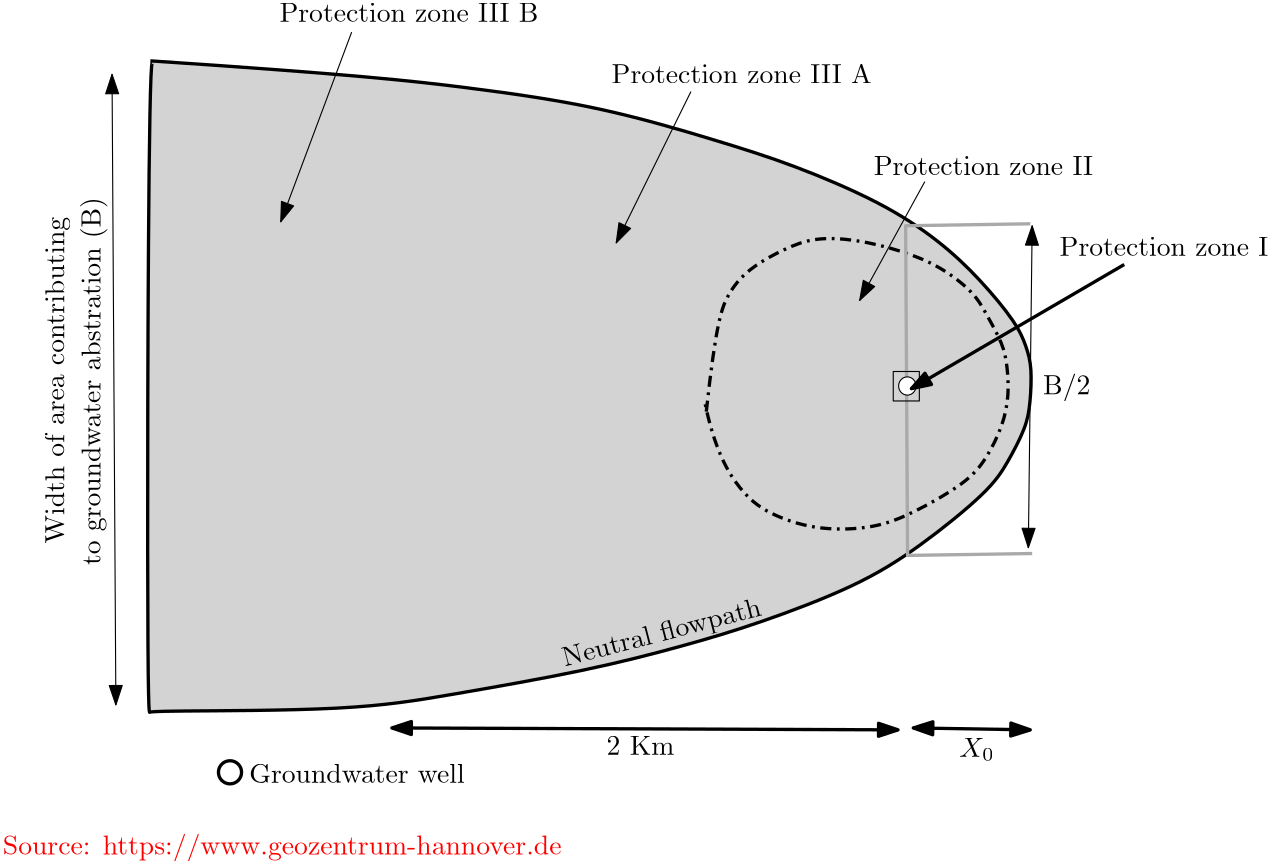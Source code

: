 <?xml version="1.0"?>
<!DOCTYPE ipe SYSTEM "ipe.dtd">
<ipe version="70206" creator="Ipe 7.2.9">
<info created="D:20201201164420" modified="D:20201201170203"/>
<ipestyle name="basic">
<symbol name="arrow/arc(spx)">
<path stroke="sym-stroke" fill="sym-stroke" pen="sym-pen">
0 0 m
-1 0.333 l
-1 -0.333 l
h
</path>
</symbol>
<symbol name="arrow/farc(spx)">
<path stroke="sym-stroke" fill="white" pen="sym-pen">
0 0 m
-1 0.333 l
-1 -0.333 l
h
</path>
</symbol>
<symbol name="arrow/ptarc(spx)">
<path stroke="sym-stroke" fill="sym-stroke" pen="sym-pen">
0 0 m
-1 0.333 l
-0.8 0 l
-1 -0.333 l
h
</path>
</symbol>
<symbol name="arrow/fptarc(spx)">
<path stroke="sym-stroke" fill="white" pen="sym-pen">
0 0 m
-1 0.333 l
-0.8 0 l
-1 -0.333 l
h
</path>
</symbol>
<symbol name="mark/circle(sx)" transformations="translations">
<path fill="sym-stroke">
0.6 0 0 0.6 0 0 e
0.4 0 0 0.4 0 0 e
</path>
</symbol>
<symbol name="mark/disk(sx)" transformations="translations">
<path fill="sym-stroke">
0.6 0 0 0.6 0 0 e
</path>
</symbol>
<symbol name="mark/fdisk(sfx)" transformations="translations">
<group>
<path fill="sym-fill">
0.5 0 0 0.5 0 0 e
</path>
<path fill="sym-stroke" fillrule="eofill">
0.6 0 0 0.6 0 0 e
0.4 0 0 0.4 0 0 e
</path>
</group>
</symbol>
<symbol name="mark/box(sx)" transformations="translations">
<path fill="sym-stroke" fillrule="eofill">
-0.6 -0.6 m
0.6 -0.6 l
0.6 0.6 l
-0.6 0.6 l
h
-0.4 -0.4 m
0.4 -0.4 l
0.4 0.4 l
-0.4 0.4 l
h
</path>
</symbol>
<symbol name="mark/square(sx)" transformations="translations">
<path fill="sym-stroke">
-0.6 -0.6 m
0.6 -0.6 l
0.6 0.6 l
-0.6 0.6 l
h
</path>
</symbol>
<symbol name="mark/fsquare(sfx)" transformations="translations">
<group>
<path fill="sym-fill">
-0.5 -0.5 m
0.5 -0.5 l
0.5 0.5 l
-0.5 0.5 l
h
</path>
<path fill="sym-stroke" fillrule="eofill">
-0.6 -0.6 m
0.6 -0.6 l
0.6 0.6 l
-0.6 0.6 l
h
-0.4 -0.4 m
0.4 -0.4 l
0.4 0.4 l
-0.4 0.4 l
h
</path>
</group>
</symbol>
<symbol name="mark/cross(sx)" transformations="translations">
<group>
<path fill="sym-stroke">
-0.43 -0.57 m
0.57 0.43 l
0.43 0.57 l
-0.57 -0.43 l
h
</path>
<path fill="sym-stroke">
-0.43 0.57 m
0.57 -0.43 l
0.43 -0.57 l
-0.57 0.43 l
h
</path>
</group>
</symbol>
<symbol name="arrow/fnormal(spx)">
<path stroke="sym-stroke" fill="white" pen="sym-pen">
0 0 m
-1 0.333 l
-1 -0.333 l
h
</path>
</symbol>
<symbol name="arrow/pointed(spx)">
<path stroke="sym-stroke" fill="sym-stroke" pen="sym-pen">
0 0 m
-1 0.333 l
-0.8 0 l
-1 -0.333 l
h
</path>
</symbol>
<symbol name="arrow/fpointed(spx)">
<path stroke="sym-stroke" fill="white" pen="sym-pen">
0 0 m
-1 0.333 l
-0.8 0 l
-1 -0.333 l
h
</path>
</symbol>
<symbol name="arrow/linear(spx)">
<path stroke="sym-stroke" pen="sym-pen">
-1 0.333 m
0 0 l
-1 -0.333 l
</path>
</symbol>
<symbol name="arrow/fdouble(spx)">
<path stroke="sym-stroke" fill="white" pen="sym-pen">
0 0 m
-1 0.333 l
-1 -0.333 l
h
-1 0 m
-2 0.333 l
-2 -0.333 l
h
</path>
</symbol>
<symbol name="arrow/double(spx)">
<path stroke="sym-stroke" fill="sym-stroke" pen="sym-pen">
0 0 m
-1 0.333 l
-1 -0.333 l
h
-1 0 m
-2 0.333 l
-2 -0.333 l
h
</path>
</symbol>
<pen name="heavier" value="0.8"/>
<pen name="fat" value="1.2"/>
<pen name="ultrafat" value="2"/>
<symbolsize name="large" value="5"/>
<symbolsize name="small" value="2"/>
<symbolsize name="tiny" value="1.1"/>
<arrowsize name="large" value="10"/>
<arrowsize name="small" value="5"/>
<arrowsize name="tiny" value="3"/>
<color name="red" value="1 0 0"/>
<color name="green" value="0 1 0"/>
<color name="blue" value="0 0 1"/>
<color name="yellow" value="1 1 0"/>
<color name="orange" value="1 0.647 0"/>
<color name="gold" value="1 0.843 0"/>
<color name="purple" value="0.627 0.125 0.941"/>
<color name="gray" value="0.745"/>
<color name="brown" value="0.647 0.165 0.165"/>
<color name="navy" value="0 0 0.502"/>
<color name="pink" value="1 0.753 0.796"/>
<color name="seagreen" value="0.18 0.545 0.341"/>
<color name="turquoise" value="0.251 0.878 0.816"/>
<color name="violet" value="0.933 0.51 0.933"/>
<color name="darkblue" value="0 0 0.545"/>
<color name="darkcyan" value="0 0.545 0.545"/>
<color name="darkgray" value="0.663"/>
<color name="darkgreen" value="0 0.392 0"/>
<color name="darkmagenta" value="0.545 0 0.545"/>
<color name="darkorange" value="1 0.549 0"/>
<color name="darkred" value="0.545 0 0"/>
<color name="lightblue" value="0.678 0.847 0.902"/>
<color name="lightcyan" value="0.878 1 1"/>
<color name="lightgray" value="0.827"/>
<color name="lightgreen" value="0.565 0.933 0.565"/>
<color name="lightyellow" value="1 1 0.878"/>
<dashstyle name="dashed" value="[4] 0"/>
<dashstyle name="dotted" value="[1 3] 0"/>
<dashstyle name="dash dotted" value="[4 2 1 2] 0"/>
<dashstyle name="dash dot dotted" value="[4 2 1 2 1 2] 0"/>
<textsize name="large" value="\large"/>
<textsize name="Large" value="\Large"/>
<textsize name="LARGE" value="\LARGE"/>
<textsize name="huge" value="\huge"/>
<textsize name="Huge" value="\Huge"/>
<textsize name="small" value="\small"/>
<textsize name="footnote" value="\footnotesize"/>
<textsize name="tiny" value="\tiny"/>
<textstyle name="center" begin="\begin{center}" end="\end{center}"/>
<textstyle name="itemize" begin="\begin{itemize}" end="\end{itemize}"/>
<textstyle name="item" begin="\begin{itemize}\item{}" end="\end{itemize}"/>
<gridsize name="4 pts" value="4"/>
<gridsize name="8 pts (~3 mm)" value="8"/>
<gridsize name="16 pts (~6 mm)" value="16"/>
<gridsize name="32 pts (~12 mm)" value="32"/>
<gridsize name="10 pts (~3.5 mm)" value="10"/>
<gridsize name="20 pts (~7 mm)" value="20"/>
<gridsize name="14 pts (~5 mm)" value="14"/>
<gridsize name="28 pts (~10 mm)" value="28"/>
<gridsize name="56 pts (~20 mm)" value="56"/>
<anglesize name="90 deg" value="90"/>
<anglesize name="60 deg" value="60"/>
<anglesize name="45 deg" value="45"/>
<anglesize name="30 deg" value="30"/>
<anglesize name="22.5 deg" value="22.5"/>
<opacity name="10%" value="0.1"/>
<opacity name="30%" value="0.3"/>
<opacity name="50%" value="0.5"/>
<opacity name="75%" value="0.75"/>
<tiling name="falling" angle="-60" step="4" width="1"/>
<tiling name="rising" angle="30" step="4" width="1"/>
</ipestyle>
<page>
<layer name="alpha"/>
<view layers="alpha" active="alpha"/>
<path layer="alpha" stroke="black" fill="lightgray" pen="fat">
92.5426 817.776 m
165.002 812.946
209.168 808.115
255.404 801.214
297.5 788.793
323.724 780.512
356.158 766.71
376.861 752.908
391.353 739.106
404.464 723.234
407.915 714.953
409.985 707.362
409.295 694.25
407.915 685.969
401.014 672.857
394.803 663.196
369.27 642.493
347.187 628.691
310.612 614.889
285.078 607.298
250.574 598.327
199.507 589.356
166.382 583.835
92.5426 583.835
92.5426 583.145
91.1624 583.145
91.8525 817.776
93.2327 817.086 c
</path>
<path stroke="black" dash="dash dotted" pen="fat">
292.669 691.49 m
296.12 723.234
300.26 734.965
309.232 743.937
320.963 750.147
331.315 754.288
346.497 753.598
363.059 749.457
376.861 743.937
389.282 734.275
393.423 726.684
399.634 715.643
401.014 708.052
401.704 697.7
399.634 686.659
393.423 674.237
386.522 665.956
367.199 654.915
353.397 649.394
333.385 648.704
317.513 653.535
305.091 661.126
295.43 678.378
291.979 695.63 c
</path>
<path stroke="black" arrow="normal/normal" rarrow="normal/normal">
408.605 642.493 m
409.985 758.429 l
</path>
<path stroke="black" arrow="normal/normal">
371.34 774.301 m
347.877 731.515 l
</path>
<path stroke="black" arrow="normal/normal">
287.149 806.735 m
260.235 752.218 l
</path>
<path stroke="black" arrow="normal/normal">
165.002 828.128 m
139.469 759.809 l
</path>
<path stroke="black" arrow="normal/normal" rarrow="normal/normal">
78.7408 812.946 m
80.121 585.906 l
</path>
<path stroke="black" pen="fat" arrow="normal/normal" rarrow="normal/normal">
179.494 577.624 m
361.679 576.934 l
</path>
<path stroke="black" pen="fat" arrow="normal/normal" rarrow="normal/normal">
367.199 577.624 m
409.295 576.934 l
</path>
<path stroke="darkgray" pen="fat">
409.295 759.119 m
364.439 758.429 l
365.129 639.733 l
409.985 640.423 l
</path>
<path stroke="black">
359.976 705.949 m
359.976 695.332 l
369.368 695.332 l
369.368 705.949 l
h
</path>
<path matrix="0.929806 0 0 0.97418 26.5435 17.7799" stroke="black" fill="white">
3.36725 0 0 3.36725 364.059 701.049 e
</path>
<text matrix="0.968089 0.250605 -0.250605 0.968089 -38.9579 -91.1928" pos="444.91 598.556" stroke="black" type="label" width="73.641" height="6.926" depth="1.93" valign="baseline">Neutral flowpath</text>
<text matrix="1 0 0 1 -358.158 228.421" transformations="translations" pos="497.178 603.456" stroke="black" type="label" width="93.289" height="6.808" depth="0" valign="baseline">Protection zone III B</text>
<text matrix="1 0 0 1 -238.596 206.219" transformations="translations" pos="497.178 603.456" stroke="black" type="label" width="93.704" height="6.808" depth="0" valign="baseline">Protection zone III A</text>
<text matrix="1 0 0 1 -144.217 173.229" transformations="translations" pos="497.178 603.456" stroke="black" type="label" width="79.037" height="6.808" depth="0" valign="baseline">Protection zone II</text>
<text matrix="1 0 0 1 -77.3268 144.127" transformations="translations" pos="497.178 603.456" stroke="black" type="label" width="75.163" height="6.808" depth="0" valign="baseline">Protection zone I</text>
<text matrix="1 0 0 1 260.165 11.0415" transformations="translations" pos="153.765 686.757" stroke="black" type="label" width="17.02" height="7.473" depth="2.49" valign="baseline">B/2</text>
<text matrix="0 1 -1 0 720.143 574.413" pos="69.6471 658.582" stroke="black" type="label" width="120.991" height="6.926" depth="1.93" valign="baseline">Width of area contributing </text>
<text matrix="0 1 -1 0 698.084 564.18" pos="72.0971 623.465" stroke="black" type="label" width="132.559" height="7.473" depth="2.49" valign="baseline">to groundwater abstration (B)</text>
<text matrix="1 0 0 1 -140.779 12.4217" transformations="translations" pos="268.916 545.472" stroke="black" type="label" width="77.612" height="6.918" depth="0" valign="baseline">Groundwater well</text>
<path matrix="1 0 0 1 -287.768 38.6452" stroke="black" fill="white" pen="fat">
4.16425 0 0 4.16425 408.976 523.013 e
</path>
<text matrix="1 0 0 1 206.338 60.7281" transformations="translations" pos="177.424 506.545" stroke="black" type="label" width="12.723" height="6.812" depth="1.49" valign="baseline" style="math">X_0</text>
<text matrix="1 0 0 1 -22.0829 22.0829" transformations="translations" pos="278.868 545.88" stroke="black" type="label" width="24.353" height="6.808" depth="0" valign="baseline">2 Km</text>
<path matrix="0.606742 0 0 0.588785 144.133 287.756" stroke="black" pen="fat" arrow="normal/normal">
492.796 775.681 m
366.509 699.771 l
</path>
<text matrix="1 0 0 1 -129.047 52.447" transformations="translations" pos="168.453 479.631" stroke="red" type="label" width="201.329" height="7.473" depth="2.49" valign="baseline">Source: https://www.geozentrum-hannover.de</text>
</page>
</ipe>
